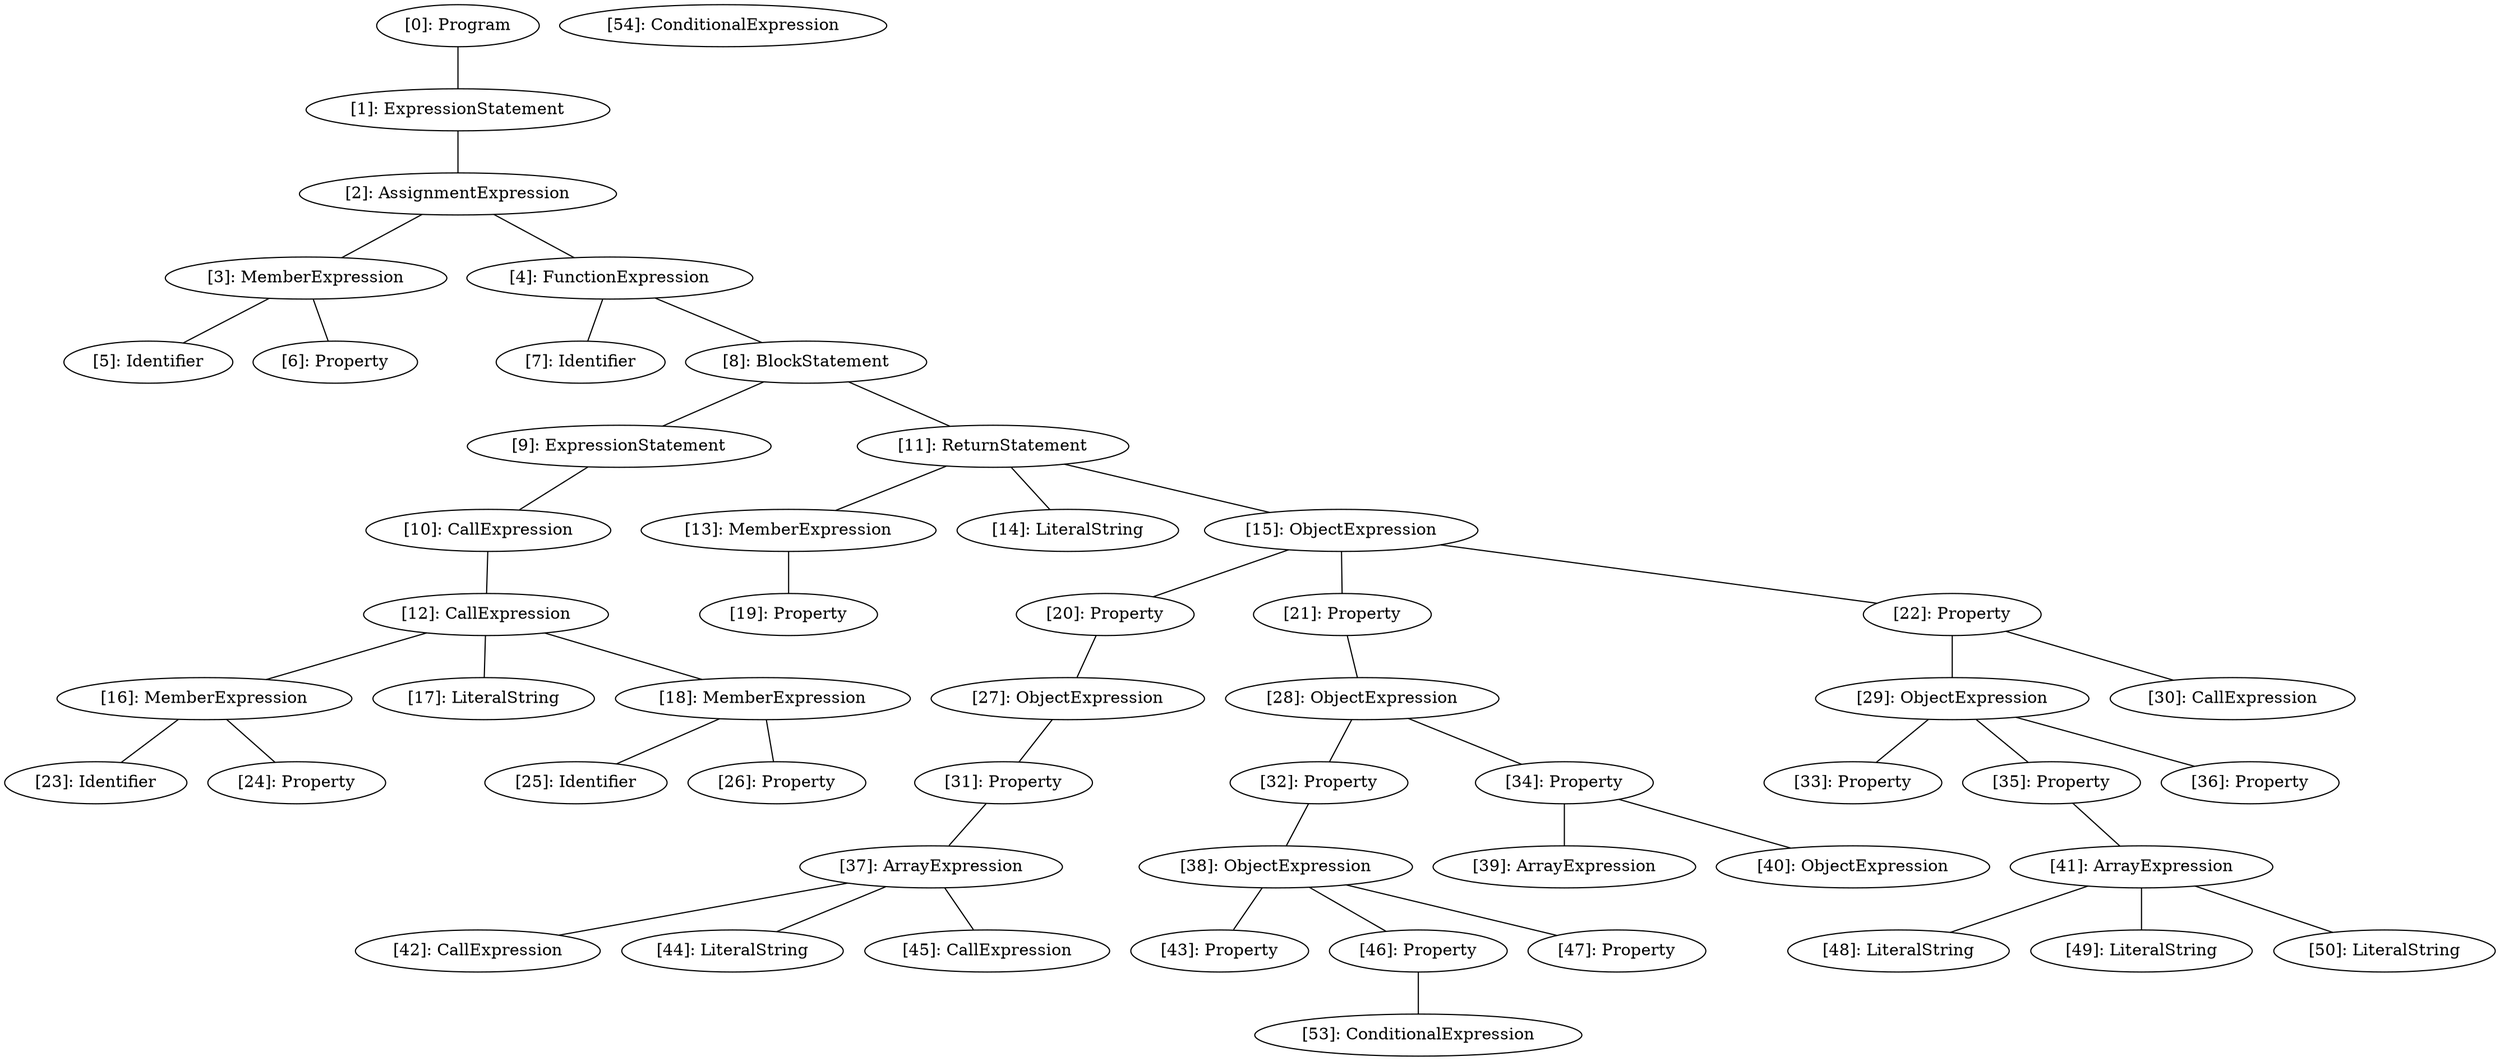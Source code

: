 // Result
graph {
	0 [label="[0]: Program"]
	1 [label="[1]: ExpressionStatement"]
	2 [label="[2]: AssignmentExpression"]
	3 [label="[3]: MemberExpression"]
	4 [label="[4]: FunctionExpression"]
	5 [label="[5]: Identifier"]
	6 [label="[6]: Property"]
	7 [label="[7]: Identifier"]
	8 [label="[8]: BlockStatement"]
	9 [label="[9]: ExpressionStatement"]
	10 [label="[10]: CallExpression"]
	11 [label="[11]: ReturnStatement"]
	12 [label="[12]: CallExpression"]
	13 [label="[13]: MemberExpression"]
	14 [label="[14]: LiteralString"]
	15 [label="[15]: ObjectExpression"]
	16 [label="[16]: MemberExpression"]
	17 [label="[17]: LiteralString"]
	18 [label="[18]: MemberExpression"]
	19 [label="[19]: Property"]
	20 [label="[20]: Property"]
	21 [label="[21]: Property"]
	22 [label="[22]: Property"]
	23 [label="[23]: Identifier"]
	24 [label="[24]: Property"]
	25 [label="[25]: Identifier"]
	26 [label="[26]: Property"]
	27 [label="[27]: ObjectExpression"]
	28 [label="[28]: ObjectExpression"]
	29 [label="[29]: ObjectExpression"]
	30 [label="[30]: CallExpression"]
	31 [label="[31]: Property"]
	32 [label="[32]: Property"]
	33 [label="[33]: Property"]
	34 [label="[34]: Property"]
	35 [label="[35]: Property"]
	36 [label="[36]: Property"]
	37 [label="[37]: ArrayExpression"]
	38 [label="[38]: ObjectExpression"]
	39 [label="[39]: ArrayExpression"]
	40 [label="[40]: ObjectExpression"]
	41 [label="[41]: ArrayExpression"]
	42 [label="[42]: CallExpression"]
	43 [label="[43]: Property"]
	44 [label="[44]: LiteralString"]
	45 [label="[45]: CallExpression"]
	46 [label="[46]: Property"]
	47 [label="[47]: Property"]
	48 [label="[48]: LiteralString"]
	49 [label="[49]: LiteralString"]
	50 [label="[50]: LiteralString"]
	53 [label="[53]: ConditionalExpression"]
	54 [label="[54]: ConditionalExpression"]
	0 -- 1
	1 -- 2
	2 -- 3
	2 -- 4
	3 -- 5
	3 -- 6
	4 -- 7
	4 -- 8
	8 -- 9
	8 -- 11
	9 -- 10
	10 -- 12
	11 -- 13
	11 -- 14
	11 -- 15
	12 -- 16
	12 -- 17
	12 -- 18
	13 -- 19
	15 -- 20
	15 -- 21
	15 -- 22
	16 -- 23
	16 -- 24
	18 -- 25
	18 -- 26
	20 -- 27
	21 -- 28
	22 -- 29
	22 -- 30
	27 -- 31
	28 -- 32
	28 -- 34
	29 -- 33
	29 -- 35
	29 -- 36
	31 -- 37
	32 -- 38
	34 -- 39
	34 -- 40
	35 -- 41
	37 -- 42
	37 -- 44
	37 -- 45
	38 -- 43
	38 -- 46
	38 -- 47
	41 -- 48
	41 -- 49
	41 -- 50
	46 -- 53
}
